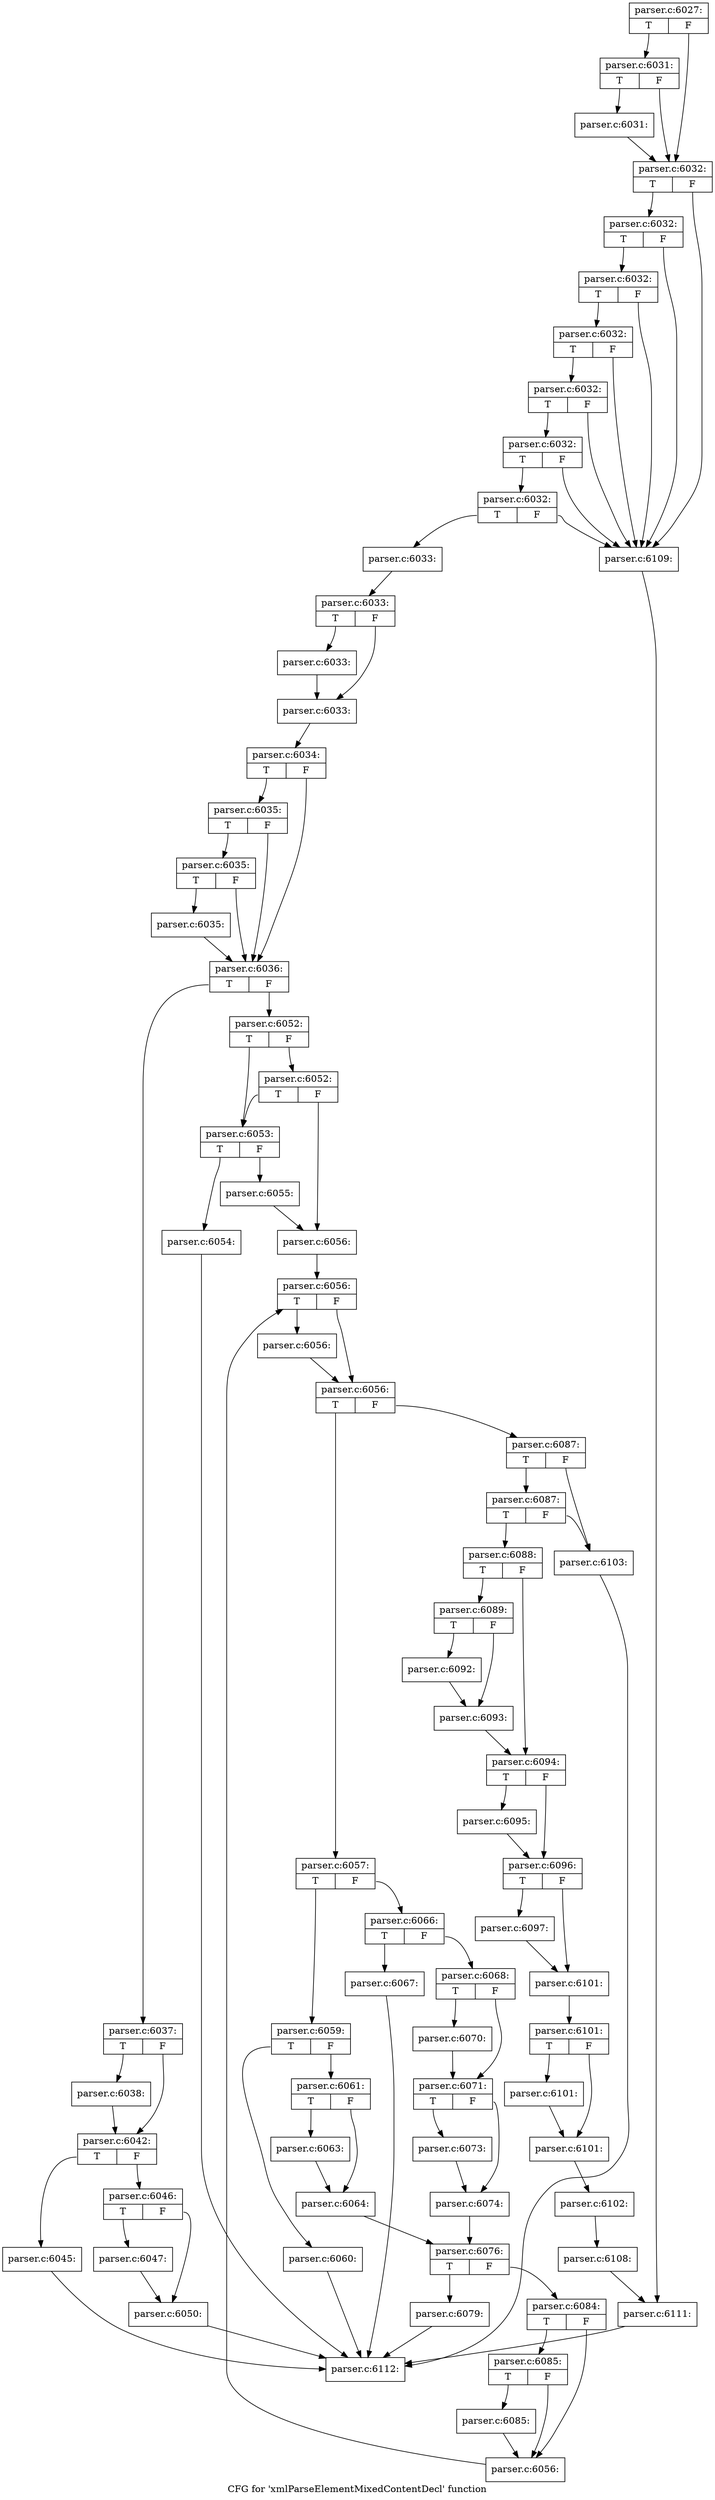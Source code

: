 digraph "CFG for 'xmlParseElementMixedContentDecl' function" {
	label="CFG for 'xmlParseElementMixedContentDecl' function";

	Node0x55d73ba5a070 [shape=record,label="{parser.c:6027:|{<s0>T|<s1>F}}"];
	Node0x55d73ba5a070:s0 -> Node0x55d73bab39b0;
	Node0x55d73ba5a070:s1 -> Node0x55d73bab3960;
	Node0x55d73bab39b0 [shape=record,label="{parser.c:6031:|{<s0>T|<s1>F}}"];
	Node0x55d73bab39b0:s0 -> Node0x55d73bab3910;
	Node0x55d73bab39b0:s1 -> Node0x55d73bab3960;
	Node0x55d73bab3910 [shape=record,label="{parser.c:6031:}"];
	Node0x55d73bab3910 -> Node0x55d73bab3960;
	Node0x55d73bab3960 [shape=record,label="{parser.c:6032:|{<s0>T|<s1>F}}"];
	Node0x55d73bab3960:s0 -> Node0x55d73bab4530;
	Node0x55d73bab3960:s1 -> Node0x55d73bab4320;
	Node0x55d73bab4530 [shape=record,label="{parser.c:6032:|{<s0>T|<s1>F}}"];
	Node0x55d73bab4530:s0 -> Node0x55d73bab44e0;
	Node0x55d73bab4530:s1 -> Node0x55d73bab4320;
	Node0x55d73bab44e0 [shape=record,label="{parser.c:6032:|{<s0>T|<s1>F}}"];
	Node0x55d73bab44e0:s0 -> Node0x55d73bab4490;
	Node0x55d73bab44e0:s1 -> Node0x55d73bab4320;
	Node0x55d73bab4490 [shape=record,label="{parser.c:6032:|{<s0>T|<s1>F}}"];
	Node0x55d73bab4490:s0 -> Node0x55d73bab4440;
	Node0x55d73bab4490:s1 -> Node0x55d73bab4320;
	Node0x55d73bab4440 [shape=record,label="{parser.c:6032:|{<s0>T|<s1>F}}"];
	Node0x55d73bab4440:s0 -> Node0x55d73bab43f0;
	Node0x55d73bab4440:s1 -> Node0x55d73bab4320;
	Node0x55d73bab43f0 [shape=record,label="{parser.c:6032:|{<s0>T|<s1>F}}"];
	Node0x55d73bab43f0:s0 -> Node0x55d73bab4370;
	Node0x55d73bab43f0:s1 -> Node0x55d73bab4320;
	Node0x55d73bab4370 [shape=record,label="{parser.c:6032:|{<s0>T|<s1>F}}"];
	Node0x55d73bab4370:s0 -> Node0x55d73bab4280;
	Node0x55d73bab4370:s1 -> Node0x55d73bab4320;
	Node0x55d73bab4280 [shape=record,label="{parser.c:6033:}"];
	Node0x55d73bab4280 -> Node0x55d73bab6860;
	Node0x55d73bab6860 [shape=record,label="{parser.c:6033:|{<s0>T|<s1>F}}"];
	Node0x55d73bab6860:s0 -> Node0x55d73bab72d0;
	Node0x55d73bab6860:s1 -> Node0x55d73bab7320;
	Node0x55d73bab72d0 [shape=record,label="{parser.c:6033:}"];
	Node0x55d73bab72d0 -> Node0x55d73bab7320;
	Node0x55d73bab7320 [shape=record,label="{parser.c:6033:}"];
	Node0x55d73bab7320 -> Node0x55d73bab67c0;
	Node0x55d73bab67c0 [shape=record,label="{parser.c:6034:|{<s0>T|<s1>F}}"];
	Node0x55d73bab67c0:s0 -> Node0x55d73bab7cf0;
	Node0x55d73bab67c0:s1 -> Node0x55d73bab7c20;
	Node0x55d73bab7cf0 [shape=record,label="{parser.c:6035:|{<s0>T|<s1>F}}"];
	Node0x55d73bab7cf0:s0 -> Node0x55d73bab7c70;
	Node0x55d73bab7cf0:s1 -> Node0x55d73bab7c20;
	Node0x55d73bab7c70 [shape=record,label="{parser.c:6035:|{<s0>T|<s1>F}}"];
	Node0x55d73bab7c70:s0 -> Node0x55d73bab6810;
	Node0x55d73bab7c70:s1 -> Node0x55d73bab7c20;
	Node0x55d73bab6810 [shape=record,label="{parser.c:6035:}"];
	Node0x55d73bab6810 -> Node0x55d73bab7c20;
	Node0x55d73bab7c20 [shape=record,label="{parser.c:6036:|{<s0>T|<s1>F}}"];
	Node0x55d73bab7c20:s0 -> Node0x55d73bab8fc0;
	Node0x55d73bab7c20:s1 -> Node0x55d73bab9010;
	Node0x55d73bab8fc0 [shape=record,label="{parser.c:6037:|{<s0>T|<s1>F}}"];
	Node0x55d73bab8fc0:s0 -> Node0x55d73bab9690;
	Node0x55d73bab8fc0:s1 -> Node0x55d73bab96e0;
	Node0x55d73bab9690 [shape=record,label="{parser.c:6038:}"];
	Node0x55d73bab9690 -> Node0x55d73bab96e0;
	Node0x55d73bab96e0 [shape=record,label="{parser.c:6042:|{<s0>T|<s1>F}}"];
	Node0x55d73bab96e0:s0 -> Node0x55d73babacf0;
	Node0x55d73bab96e0:s1 -> Node0x55d73babad40;
	Node0x55d73babacf0 [shape=record,label="{parser.c:6045:}"];
	Node0x55d73babacf0 -> Node0x55d73ba9d710;
	Node0x55d73babad40 [shape=record,label="{parser.c:6046:|{<s0>T|<s1>F}}"];
	Node0x55d73babad40:s0 -> Node0x55d73babb110;
	Node0x55d73babad40:s1 -> Node0x55d73babb160;
	Node0x55d73babb110 [shape=record,label="{parser.c:6047:}"];
	Node0x55d73babb110 -> Node0x55d73babb160;
	Node0x55d73babb160 [shape=record,label="{parser.c:6050:}"];
	Node0x55d73babb160 -> Node0x55d73ba9d710;
	Node0x55d73bab9010 [shape=record,label="{parser.c:6052:|{<s0>T|<s1>F}}"];
	Node0x55d73bab9010:s0 -> Node0x55d73babbe70;
	Node0x55d73bab9010:s1 -> Node0x55d73babbf10;
	Node0x55d73babbf10 [shape=record,label="{parser.c:6052:|{<s0>T|<s1>F}}"];
	Node0x55d73babbf10:s0 -> Node0x55d73babbe70;
	Node0x55d73babbf10:s1 -> Node0x55d73babbec0;
	Node0x55d73babbe70 [shape=record,label="{parser.c:6053:|{<s0>T|<s1>F}}"];
	Node0x55d73babbe70:s0 -> Node0x55d73babd730;
	Node0x55d73babbe70:s1 -> Node0x55d73babd780;
	Node0x55d73babd730 [shape=record,label="{parser.c:6054:}"];
	Node0x55d73babd730 -> Node0x55d73ba9d710;
	Node0x55d73babd780 [shape=record,label="{parser.c:6055:}"];
	Node0x55d73babd780 -> Node0x55d73babbec0;
	Node0x55d73babbec0 [shape=record,label="{parser.c:6056:}"];
	Node0x55d73babbec0 -> Node0x55d73babdcd0;
	Node0x55d73babdcd0 [shape=record,label="{parser.c:6056:|{<s0>T|<s1>F}}"];
	Node0x55d73babdcd0:s0 -> Node0x55d73babdf80;
	Node0x55d73babdcd0:s1 -> Node0x55d73babdf30;
	Node0x55d73babdf80 [shape=record,label="{parser.c:6056:}"];
	Node0x55d73babdf80 -> Node0x55d73babdf30;
	Node0x55d73babdf30 [shape=record,label="{parser.c:6056:|{<s0>T|<s1>F}}"];
	Node0x55d73babdf30:s0 -> Node0x55d73babe7d0;
	Node0x55d73babdf30:s1 -> Node0x55d73babdeb0;
	Node0x55d73babe7d0 [shape=record,label="{parser.c:6057:|{<s0>T|<s1>F}}"];
	Node0x55d73babe7d0:s0 -> Node0x55d73babea80;
	Node0x55d73babe7d0:s1 -> Node0x55d73babeb20;
	Node0x55d73babea80 [shape=record,label="{parser.c:6059:|{<s0>T|<s1>F}}"];
	Node0x55d73babea80:s0 -> Node0x55d73babf270;
	Node0x55d73babea80:s1 -> Node0x55d73babf2c0;
	Node0x55d73babf270 [shape=record,label="{parser.c:6060:}"];
	Node0x55d73babf270 -> Node0x55d73ba9d710;
	Node0x55d73babf2c0 [shape=record,label="{parser.c:6061:|{<s0>T|<s1>F}}"];
	Node0x55d73babf2c0:s0 -> Node0x55d73babf9c0;
	Node0x55d73babf2c0:s1 -> Node0x55d73babfa10;
	Node0x55d73babf9c0 [shape=record,label="{parser.c:6063:}"];
	Node0x55d73babf9c0 -> Node0x55d73babfa10;
	Node0x55d73babfa10 [shape=record,label="{parser.c:6064:}"];
	Node0x55d73babfa10 -> Node0x55d73babead0;
	Node0x55d73babeb20 [shape=record,label="{parser.c:6066:|{<s0>T|<s1>F}}"];
	Node0x55d73babeb20:s0 -> Node0x55d73bac06c0;
	Node0x55d73babeb20:s1 -> Node0x55d73bac0710;
	Node0x55d73bac06c0 [shape=record,label="{parser.c:6067:}"];
	Node0x55d73bac06c0 -> Node0x55d73ba9d710;
	Node0x55d73bac0710 [shape=record,label="{parser.c:6068:|{<s0>T|<s1>F}}"];
	Node0x55d73bac0710:s0 -> Node0x55d73bac10f0;
	Node0x55d73bac0710:s1 -> Node0x55d73bac1140;
	Node0x55d73bac10f0 [shape=record,label="{parser.c:6070:}"];
	Node0x55d73bac10f0 -> Node0x55d73bac1140;
	Node0x55d73bac1140 [shape=record,label="{parser.c:6071:|{<s0>T|<s1>F}}"];
	Node0x55d73bac1140:s0 -> Node0x55d73bac1c60;
	Node0x55d73bac1140:s1 -> Node0x55d73bac1cb0;
	Node0x55d73bac1c60 [shape=record,label="{parser.c:6073:}"];
	Node0x55d73bac1c60 -> Node0x55d73bac1cb0;
	Node0x55d73bac1cb0 [shape=record,label="{parser.c:6074:}"];
	Node0x55d73bac1cb0 -> Node0x55d73babead0;
	Node0x55d73babead0 [shape=record,label="{parser.c:6076:|{<s0>T|<s1>F}}"];
	Node0x55d73babead0:s0 -> Node0x55d73bac2880;
	Node0x55d73babead0:s1 -> Node0x55d73bac28d0;
	Node0x55d73bac2880 [shape=record,label="{parser.c:6079:}"];
	Node0x55d73bac2880 -> Node0x55d73ba9d710;
	Node0x55d73bac28d0 [shape=record,label="{parser.c:6084:|{<s0>T|<s1>F}}"];
	Node0x55d73bac28d0:s0 -> Node0x55d73bac3780;
	Node0x55d73bac28d0:s1 -> Node0x55d73bac3730;
	Node0x55d73bac3780 [shape=record,label="{parser.c:6085:|{<s0>T|<s1>F}}"];
	Node0x55d73bac3780:s0 -> Node0x55d73bac36e0;
	Node0x55d73bac3780:s1 -> Node0x55d73bac3730;
	Node0x55d73bac36e0 [shape=record,label="{parser.c:6085:}"];
	Node0x55d73bac36e0 -> Node0x55d73bac3730;
	Node0x55d73bac3730 [shape=record,label="{parser.c:6056:}"];
	Node0x55d73bac3730 -> Node0x55d73babdcd0;
	Node0x55d73babdeb0 [shape=record,label="{parser.c:6087:|{<s0>T|<s1>F}}"];
	Node0x55d73babdeb0:s0 -> Node0x55d73bac44f0;
	Node0x55d73babdeb0:s1 -> Node0x55d73bac44a0;
	Node0x55d73bac44f0 [shape=record,label="{parser.c:6087:|{<s0>T|<s1>F}}"];
	Node0x55d73bac44f0:s0 -> Node0x55d73bac4400;
	Node0x55d73bac44f0:s1 -> Node0x55d73bac44a0;
	Node0x55d73bac4400 [shape=record,label="{parser.c:6088:|{<s0>T|<s1>F}}"];
	Node0x55d73bac4400:s0 -> Node0x55d73bac50f0;
	Node0x55d73bac4400:s1 -> Node0x55d73bac5140;
	Node0x55d73bac50f0 [shape=record,label="{parser.c:6089:|{<s0>T|<s1>F}}"];
	Node0x55d73bac50f0:s0 -> Node0x55d73bac59c0;
	Node0x55d73bac50f0:s1 -> Node0x55d73bac5a10;
	Node0x55d73bac59c0 [shape=record,label="{parser.c:6092:}"];
	Node0x55d73bac59c0 -> Node0x55d73bac5a10;
	Node0x55d73bac5a10 [shape=record,label="{parser.c:6093:}"];
	Node0x55d73bac5a10 -> Node0x55d73bac5140;
	Node0x55d73bac5140 [shape=record,label="{parser.c:6094:|{<s0>T|<s1>F}}"];
	Node0x55d73bac5140:s0 -> Node0x55d73bac6380;
	Node0x55d73bac5140:s1 -> Node0x55d73bac63d0;
	Node0x55d73bac6380 [shape=record,label="{parser.c:6095:}"];
	Node0x55d73bac6380 -> Node0x55d73bac63d0;
	Node0x55d73bac63d0 [shape=record,label="{parser.c:6096:|{<s0>T|<s1>F}}"];
	Node0x55d73bac63d0:s0 -> Node0x55d73bac6990;
	Node0x55d73bac63d0:s1 -> Node0x55d73bac69e0;
	Node0x55d73bac6990 [shape=record,label="{parser.c:6097:}"];
	Node0x55d73bac6990 -> Node0x55d73bac69e0;
	Node0x55d73bac69e0 [shape=record,label="{parser.c:6101:}"];
	Node0x55d73bac69e0 -> Node0x55d73bac7390;
	Node0x55d73bac7390 [shape=record,label="{parser.c:6101:|{<s0>T|<s1>F}}"];
	Node0x55d73bac7390:s0 -> Node0x55d73bac7dd0;
	Node0x55d73bac7390:s1 -> Node0x55d73bac7e20;
	Node0x55d73bac7dd0 [shape=record,label="{parser.c:6101:}"];
	Node0x55d73bac7dd0 -> Node0x55d73bac7e20;
	Node0x55d73bac7e20 [shape=record,label="{parser.c:6101:}"];
	Node0x55d73bac7e20 -> Node0x55d73bac72f0;
	Node0x55d73bac72f0 [shape=record,label="{parser.c:6102:}"];
	Node0x55d73bac72f0 -> Node0x55d73bac4450;
	Node0x55d73bac44a0 [shape=record,label="{parser.c:6103:}"];
	Node0x55d73bac44a0 -> Node0x55d73ba9d710;
	Node0x55d73bac4450 [shape=record,label="{parser.c:6108:}"];
	Node0x55d73bac4450 -> Node0x55d73bab42d0;
	Node0x55d73bab4320 [shape=record,label="{parser.c:6109:}"];
	Node0x55d73bab4320 -> Node0x55d73bab42d0;
	Node0x55d73bab42d0 [shape=record,label="{parser.c:6111:}"];
	Node0x55d73bab42d0 -> Node0x55d73ba9d710;
	Node0x55d73ba9d710 [shape=record,label="{parser.c:6112:}"];
}
